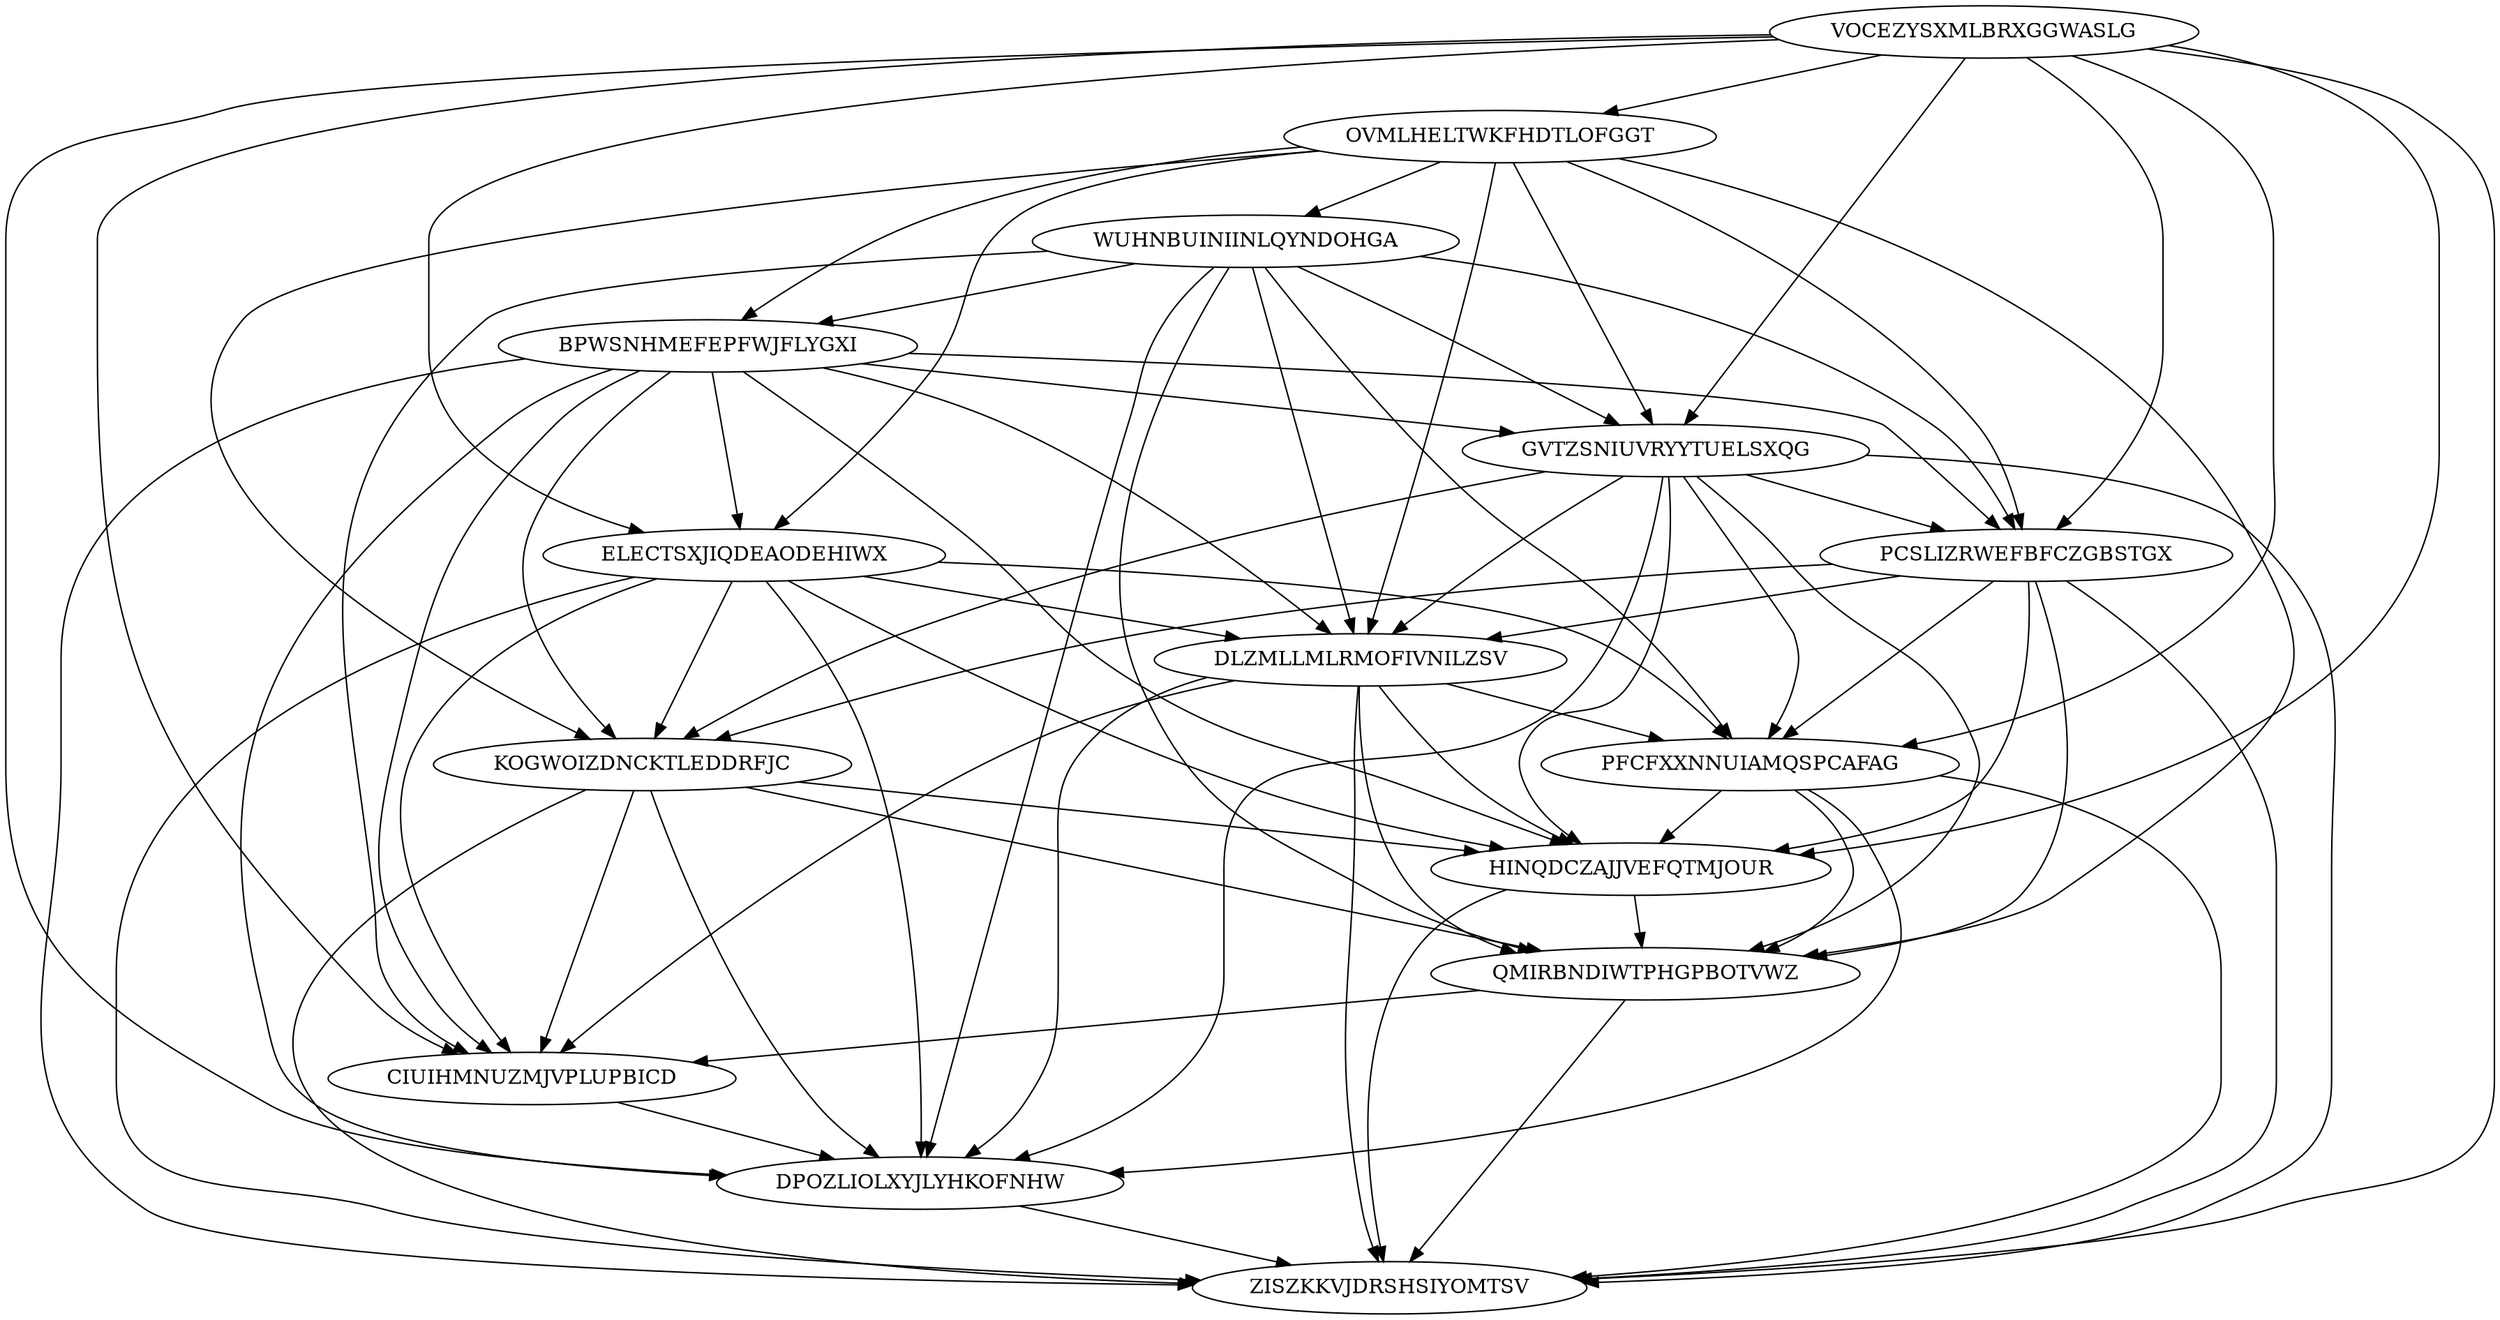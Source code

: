 digraph N15M76 {
	VOCEZYSXMLBRXGGWASLG	[Weight=18];
	OVMLHELTWKFHDTLOFGGT	[Weight=13];
	WUHNBUINIINLQYNDOHGA	[Weight=14];
	BPWSNHMEFEPFWJFLYGXI	[Weight=18];
	ELECTSXJIQDEAODEHIWX	[Weight=17];
	GVTZSNIUVRYYTUELSXQG	[Weight=12];
	PCSLIZRWEFBFCZGBSTGX	[Weight=20];
	DLZMLLMLRMOFIVNILZSV	[Weight=18];
	PFCFXXNNUIAMQSPCAFAG	[Weight=13];
	KOGWOIZDNCKTLEDDRFJC	[Weight=11];
	HINQDCZAJJVEFQTMJOUR	[Weight=16];
	QMIRBNDIWTPHGPBOTVWZ	[Weight=15];
	CIUIHMNUZMJVPLUPBICD	[Weight=17];
	DPOZLIOLXYJLYHKOFNHW	[Weight=12];
	ZISZKKVJDRSHSIYOMTSV	[Weight=14];
	OVMLHELTWKFHDTLOFGGT -> WUHNBUINIINLQYNDOHGA [Weight=11];
	ELECTSXJIQDEAODEHIWX -> KOGWOIZDNCKTLEDDRFJC [Weight=14];
	VOCEZYSXMLBRXGGWASLG -> GVTZSNIUVRYYTUELSXQG [Weight=19];
	DLZMLLMLRMOFIVNILZSV -> HINQDCZAJJVEFQTMJOUR [Weight=17];
	HINQDCZAJJVEFQTMJOUR -> ZISZKKVJDRSHSIYOMTSV [Weight=10];
	KOGWOIZDNCKTLEDDRFJC -> HINQDCZAJJVEFQTMJOUR [Weight=17];
	PCSLIZRWEFBFCZGBSTGX -> HINQDCZAJJVEFQTMJOUR [Weight=20];
	WUHNBUINIINLQYNDOHGA -> QMIRBNDIWTPHGPBOTVWZ [Weight=19];
	OVMLHELTWKFHDTLOFGGT -> GVTZSNIUVRYYTUELSXQG [Weight=16];
	KOGWOIZDNCKTLEDDRFJC -> CIUIHMNUZMJVPLUPBICD [Weight=18];
	OVMLHELTWKFHDTLOFGGT -> DLZMLLMLRMOFIVNILZSV [Weight=10];
	OVMLHELTWKFHDTLOFGGT -> KOGWOIZDNCKTLEDDRFJC [Weight=12];
	GVTZSNIUVRYYTUELSXQG -> DLZMLLMLRMOFIVNILZSV [Weight=19];
	GVTZSNIUVRYYTUELSXQG -> PFCFXXNNUIAMQSPCAFAG [Weight=18];
	DLZMLLMLRMOFIVNILZSV -> DPOZLIOLXYJLYHKOFNHW [Weight=19];
	GVTZSNIUVRYYTUELSXQG -> ZISZKKVJDRSHSIYOMTSV [Weight=15];
	PFCFXXNNUIAMQSPCAFAG -> HINQDCZAJJVEFQTMJOUR [Weight=11];
	VOCEZYSXMLBRXGGWASLG -> OVMLHELTWKFHDTLOFGGT [Weight=13];
	WUHNBUINIINLQYNDOHGA -> DPOZLIOLXYJLYHKOFNHW [Weight=10];
	PFCFXXNNUIAMQSPCAFAG -> QMIRBNDIWTPHGPBOTVWZ [Weight=18];
	WUHNBUINIINLQYNDOHGA -> GVTZSNIUVRYYTUELSXQG [Weight=11];
	WUHNBUINIINLQYNDOHGA -> PFCFXXNNUIAMQSPCAFAG [Weight=12];
	PCSLIZRWEFBFCZGBSTGX -> ZISZKKVJDRSHSIYOMTSV [Weight=17];
	DLZMLLMLRMOFIVNILZSV -> QMIRBNDIWTPHGPBOTVWZ [Weight=13];
	DLZMLLMLRMOFIVNILZSV -> PFCFXXNNUIAMQSPCAFAG [Weight=11];
	KOGWOIZDNCKTLEDDRFJC -> QMIRBNDIWTPHGPBOTVWZ [Weight=16];
	BPWSNHMEFEPFWJFLYGXI -> DPOZLIOLXYJLYHKOFNHW [Weight=13];
	PFCFXXNNUIAMQSPCAFAG -> DPOZLIOLXYJLYHKOFNHW [Weight=12];
	GVTZSNIUVRYYTUELSXQG -> PCSLIZRWEFBFCZGBSTGX [Weight=18];
	VOCEZYSXMLBRXGGWASLG -> CIUIHMNUZMJVPLUPBICD [Weight=15];
	VOCEZYSXMLBRXGGWASLG -> HINQDCZAJJVEFQTMJOUR [Weight=12];
	WUHNBUINIINLQYNDOHGA -> PCSLIZRWEFBFCZGBSTGX [Weight=12];
	VOCEZYSXMLBRXGGWASLG -> PFCFXXNNUIAMQSPCAFAG [Weight=15];
	VOCEZYSXMLBRXGGWASLG -> PCSLIZRWEFBFCZGBSTGX [Weight=18];
	PCSLIZRWEFBFCZGBSTGX -> KOGWOIZDNCKTLEDDRFJC [Weight=13];
	PCSLIZRWEFBFCZGBSTGX -> DLZMLLMLRMOFIVNILZSV [Weight=10];
	WUHNBUINIINLQYNDOHGA -> CIUIHMNUZMJVPLUPBICD [Weight=13];
	KOGWOIZDNCKTLEDDRFJC -> ZISZKKVJDRSHSIYOMTSV [Weight=15];
	DLZMLLMLRMOFIVNILZSV -> CIUIHMNUZMJVPLUPBICD [Weight=18];
	QMIRBNDIWTPHGPBOTVWZ -> CIUIHMNUZMJVPLUPBICD [Weight=19];
	BPWSNHMEFEPFWJFLYGXI -> KOGWOIZDNCKTLEDDRFJC [Weight=16];
	VOCEZYSXMLBRXGGWASLG -> ELECTSXJIQDEAODEHIWX [Weight=20];
	ELECTSXJIQDEAODEHIWX -> PFCFXXNNUIAMQSPCAFAG [Weight=16];
	WUHNBUINIINLQYNDOHGA -> BPWSNHMEFEPFWJFLYGXI [Weight=16];
	KOGWOIZDNCKTLEDDRFJC -> DPOZLIOLXYJLYHKOFNHW [Weight=15];
	HINQDCZAJJVEFQTMJOUR -> QMIRBNDIWTPHGPBOTVWZ [Weight=15];
	VOCEZYSXMLBRXGGWASLG -> ZISZKKVJDRSHSIYOMTSV [Weight=14];
	BPWSNHMEFEPFWJFLYGXI -> DLZMLLMLRMOFIVNILZSV [Weight=10];
	QMIRBNDIWTPHGPBOTVWZ -> ZISZKKVJDRSHSIYOMTSV [Weight=12];
	OVMLHELTWKFHDTLOFGGT -> BPWSNHMEFEPFWJFLYGXI [Weight=14];
	GVTZSNIUVRYYTUELSXQG -> QMIRBNDIWTPHGPBOTVWZ [Weight=18];
	ELECTSXJIQDEAODEHIWX -> ZISZKKVJDRSHSIYOMTSV [Weight=19];
	CIUIHMNUZMJVPLUPBICD -> DPOZLIOLXYJLYHKOFNHW [Weight=13];
	BPWSNHMEFEPFWJFLYGXI -> GVTZSNIUVRYYTUELSXQG [Weight=16];
	OVMLHELTWKFHDTLOFGGT -> QMIRBNDIWTPHGPBOTVWZ [Weight=10];
	WUHNBUINIINLQYNDOHGA -> DLZMLLMLRMOFIVNILZSV [Weight=19];
	PFCFXXNNUIAMQSPCAFAG -> ZISZKKVJDRSHSIYOMTSV [Weight=14];
	OVMLHELTWKFHDTLOFGGT -> PCSLIZRWEFBFCZGBSTGX [Weight=17];
	PCSLIZRWEFBFCZGBSTGX -> PFCFXXNNUIAMQSPCAFAG [Weight=10];
	OVMLHELTWKFHDTLOFGGT -> ELECTSXJIQDEAODEHIWX [Weight=14];
	DLZMLLMLRMOFIVNILZSV -> ZISZKKVJDRSHSIYOMTSV [Weight=19];
	BPWSNHMEFEPFWJFLYGXI -> PCSLIZRWEFBFCZGBSTGX [Weight=20];
	DPOZLIOLXYJLYHKOFNHW -> ZISZKKVJDRSHSIYOMTSV [Weight=13];
	PCSLIZRWEFBFCZGBSTGX -> QMIRBNDIWTPHGPBOTVWZ [Weight=15];
	GVTZSNIUVRYYTUELSXQG -> HINQDCZAJJVEFQTMJOUR [Weight=12];
	BPWSNHMEFEPFWJFLYGXI -> CIUIHMNUZMJVPLUPBICD [Weight=19];
	BPWSNHMEFEPFWJFLYGXI -> ZISZKKVJDRSHSIYOMTSV [Weight=15];
	BPWSNHMEFEPFWJFLYGXI -> HINQDCZAJJVEFQTMJOUR [Weight=19];
	ELECTSXJIQDEAODEHIWX -> DLZMLLMLRMOFIVNILZSV [Weight=15];
	ELECTSXJIQDEAODEHIWX -> DPOZLIOLXYJLYHKOFNHW [Weight=11];
	VOCEZYSXMLBRXGGWASLG -> DPOZLIOLXYJLYHKOFNHW [Weight=20];
	ELECTSXJIQDEAODEHIWX -> CIUIHMNUZMJVPLUPBICD [Weight=18];
	BPWSNHMEFEPFWJFLYGXI -> ELECTSXJIQDEAODEHIWX [Weight=11];
	ELECTSXJIQDEAODEHIWX -> HINQDCZAJJVEFQTMJOUR [Weight=19];
	GVTZSNIUVRYYTUELSXQG -> DPOZLIOLXYJLYHKOFNHW [Weight=18];
	GVTZSNIUVRYYTUELSXQG -> KOGWOIZDNCKTLEDDRFJC [Weight=14];
}
